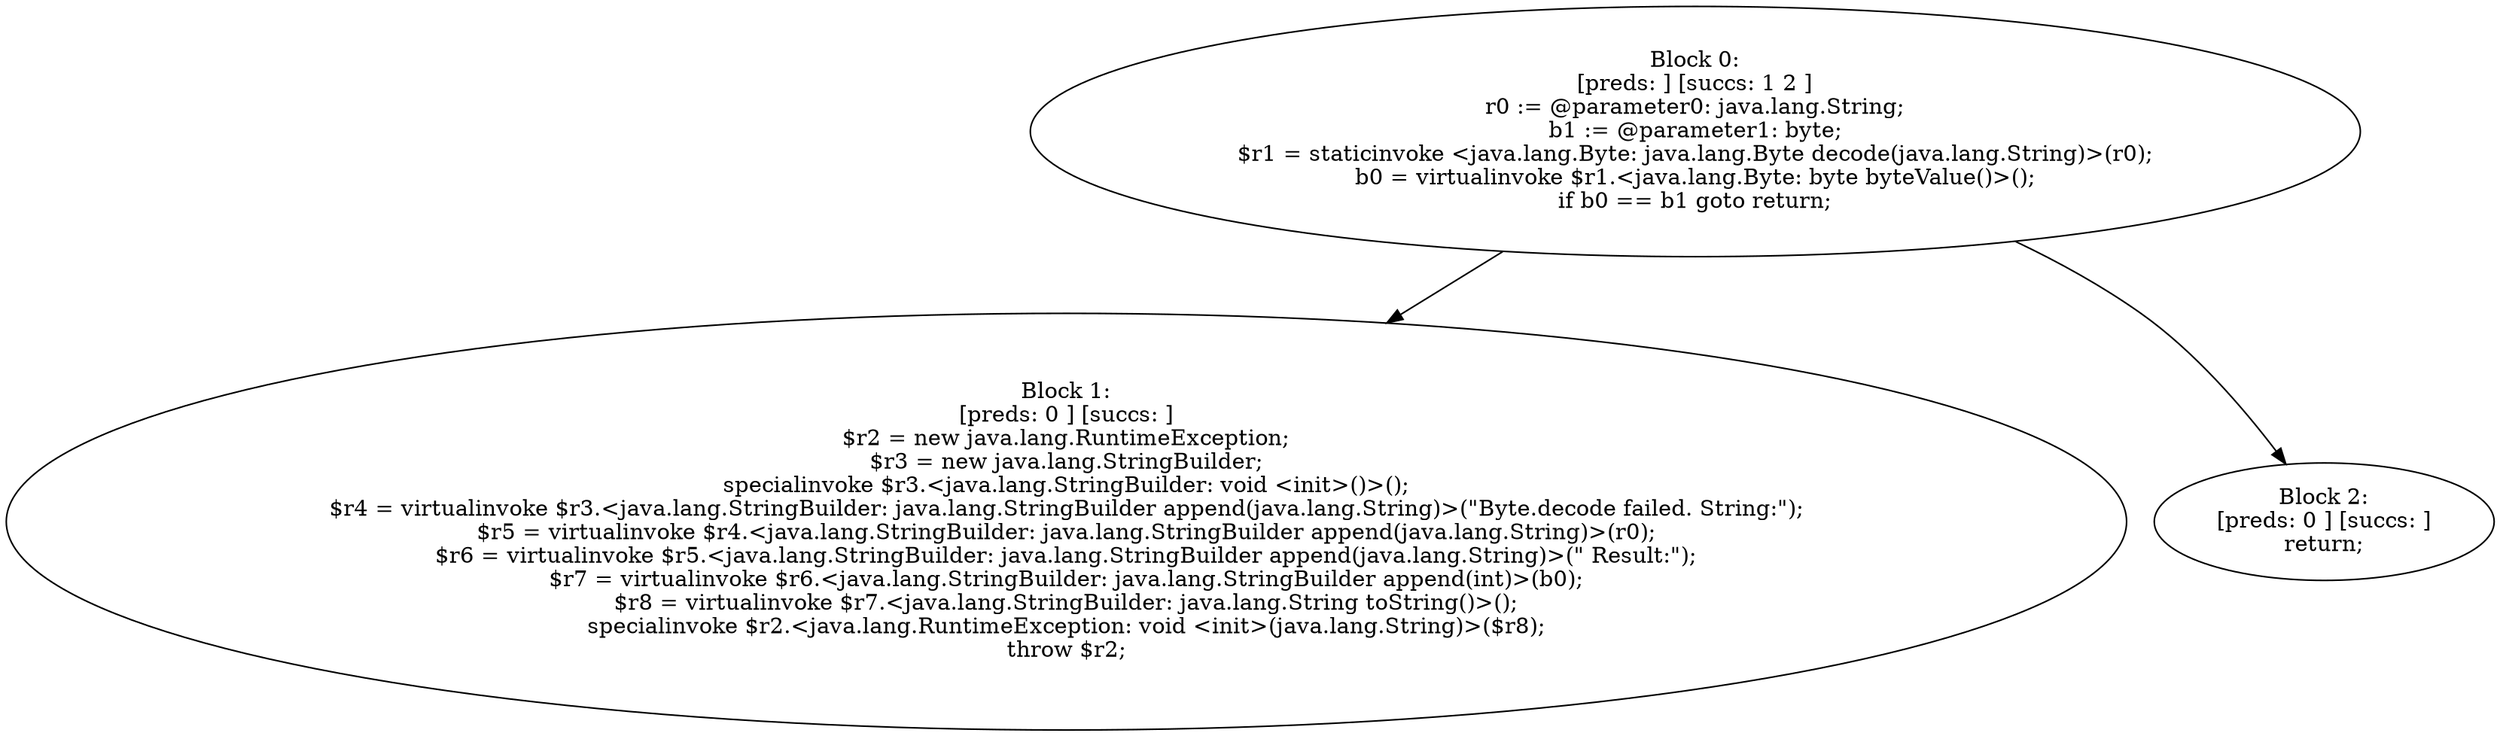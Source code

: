 digraph "unitGraph" {
    "Block 0:
[preds: ] [succs: 1 2 ]
r0 := @parameter0: java.lang.String;
b1 := @parameter1: byte;
$r1 = staticinvoke <java.lang.Byte: java.lang.Byte decode(java.lang.String)>(r0);
b0 = virtualinvoke $r1.<java.lang.Byte: byte byteValue()>();
if b0 == b1 goto return;
"
    "Block 1:
[preds: 0 ] [succs: ]
$r2 = new java.lang.RuntimeException;
$r3 = new java.lang.StringBuilder;
specialinvoke $r3.<java.lang.StringBuilder: void <init>()>();
$r4 = virtualinvoke $r3.<java.lang.StringBuilder: java.lang.StringBuilder append(java.lang.String)>(\"Byte.decode failed. String:\");
$r5 = virtualinvoke $r4.<java.lang.StringBuilder: java.lang.StringBuilder append(java.lang.String)>(r0);
$r6 = virtualinvoke $r5.<java.lang.StringBuilder: java.lang.StringBuilder append(java.lang.String)>(\" Result:\");
$r7 = virtualinvoke $r6.<java.lang.StringBuilder: java.lang.StringBuilder append(int)>(b0);
$r8 = virtualinvoke $r7.<java.lang.StringBuilder: java.lang.String toString()>();
specialinvoke $r2.<java.lang.RuntimeException: void <init>(java.lang.String)>($r8);
throw $r2;
"
    "Block 2:
[preds: 0 ] [succs: ]
return;
"
    "Block 0:
[preds: ] [succs: 1 2 ]
r0 := @parameter0: java.lang.String;
b1 := @parameter1: byte;
$r1 = staticinvoke <java.lang.Byte: java.lang.Byte decode(java.lang.String)>(r0);
b0 = virtualinvoke $r1.<java.lang.Byte: byte byteValue()>();
if b0 == b1 goto return;
"->"Block 1:
[preds: 0 ] [succs: ]
$r2 = new java.lang.RuntimeException;
$r3 = new java.lang.StringBuilder;
specialinvoke $r3.<java.lang.StringBuilder: void <init>()>();
$r4 = virtualinvoke $r3.<java.lang.StringBuilder: java.lang.StringBuilder append(java.lang.String)>(\"Byte.decode failed. String:\");
$r5 = virtualinvoke $r4.<java.lang.StringBuilder: java.lang.StringBuilder append(java.lang.String)>(r0);
$r6 = virtualinvoke $r5.<java.lang.StringBuilder: java.lang.StringBuilder append(java.lang.String)>(\" Result:\");
$r7 = virtualinvoke $r6.<java.lang.StringBuilder: java.lang.StringBuilder append(int)>(b0);
$r8 = virtualinvoke $r7.<java.lang.StringBuilder: java.lang.String toString()>();
specialinvoke $r2.<java.lang.RuntimeException: void <init>(java.lang.String)>($r8);
throw $r2;
";
    "Block 0:
[preds: ] [succs: 1 2 ]
r0 := @parameter0: java.lang.String;
b1 := @parameter1: byte;
$r1 = staticinvoke <java.lang.Byte: java.lang.Byte decode(java.lang.String)>(r0);
b0 = virtualinvoke $r1.<java.lang.Byte: byte byteValue()>();
if b0 == b1 goto return;
"->"Block 2:
[preds: 0 ] [succs: ]
return;
";
}
